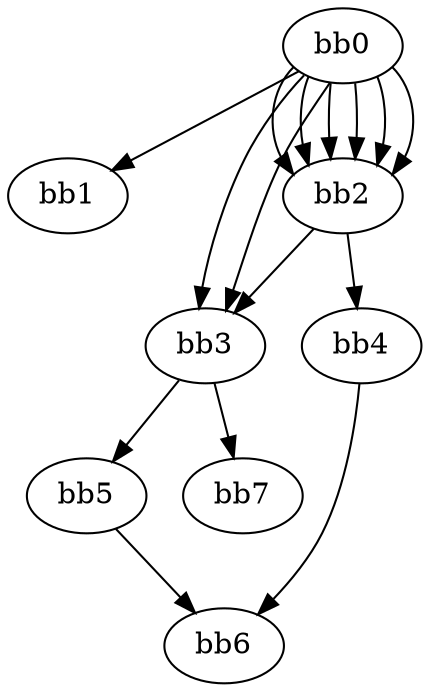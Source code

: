 digraph {
    0 [ label = "bb0\l" ]
    1 [ label = "bb1\l" ]
    2 [ label = "bb2\l" ]
    3 [ label = "bb3\l" ]
    4 [ label = "bb4\l" ]
    5 [ label = "bb5\l" ]
    6 [ label = "bb6\l" ]
    7 [ label = "bb7\l" ]
    0 -> 1 [ ]
    0 -> 2 [ ]
    0 -> 2 [ ]
    0 -> 2 [ ]
    0 -> 2 [ ]
    0 -> 2 [ ]
    0 -> 2 [ ]
    0 -> 3 [ ]
    0 -> 3 [ ]
    2 -> 3 [ ]
    2 -> 4 [ ]
    3 -> 5 [ ]
    3 -> 7 [ ]
    4 -> 6 [ ]
    5 -> 6 [ ]
}

